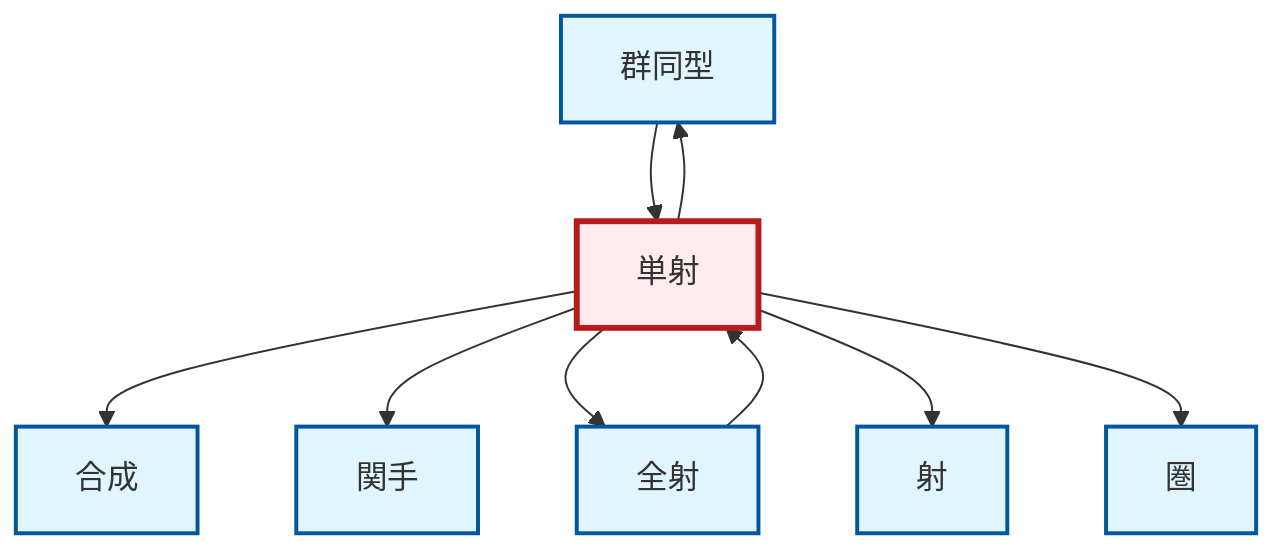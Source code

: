 graph TD
    classDef definition fill:#e1f5fe,stroke:#01579b,stroke-width:2px
    classDef theorem fill:#f3e5f5,stroke:#4a148c,stroke-width:2px
    classDef axiom fill:#fff3e0,stroke:#e65100,stroke-width:2px
    classDef example fill:#e8f5e9,stroke:#1b5e20,stroke-width:2px
    classDef current fill:#ffebee,stroke:#b71c1c,stroke-width:3px
    def-isomorphism["群同型"]:::definition
    def-functor["関手"]:::definition
    def-monomorphism["単射"]:::definition
    def-composition["合成"]:::definition
    def-morphism["射"]:::definition
    def-category["圏"]:::definition
    def-epimorphism["全射"]:::definition
    def-monomorphism --> def-composition
    def-monomorphism --> def-functor
    def-epimorphism --> def-monomorphism
    def-monomorphism --> def-epimorphism
    def-monomorphism --> def-isomorphism
    def-isomorphism --> def-monomorphism
    def-monomorphism --> def-morphism
    def-monomorphism --> def-category
    class def-monomorphism current